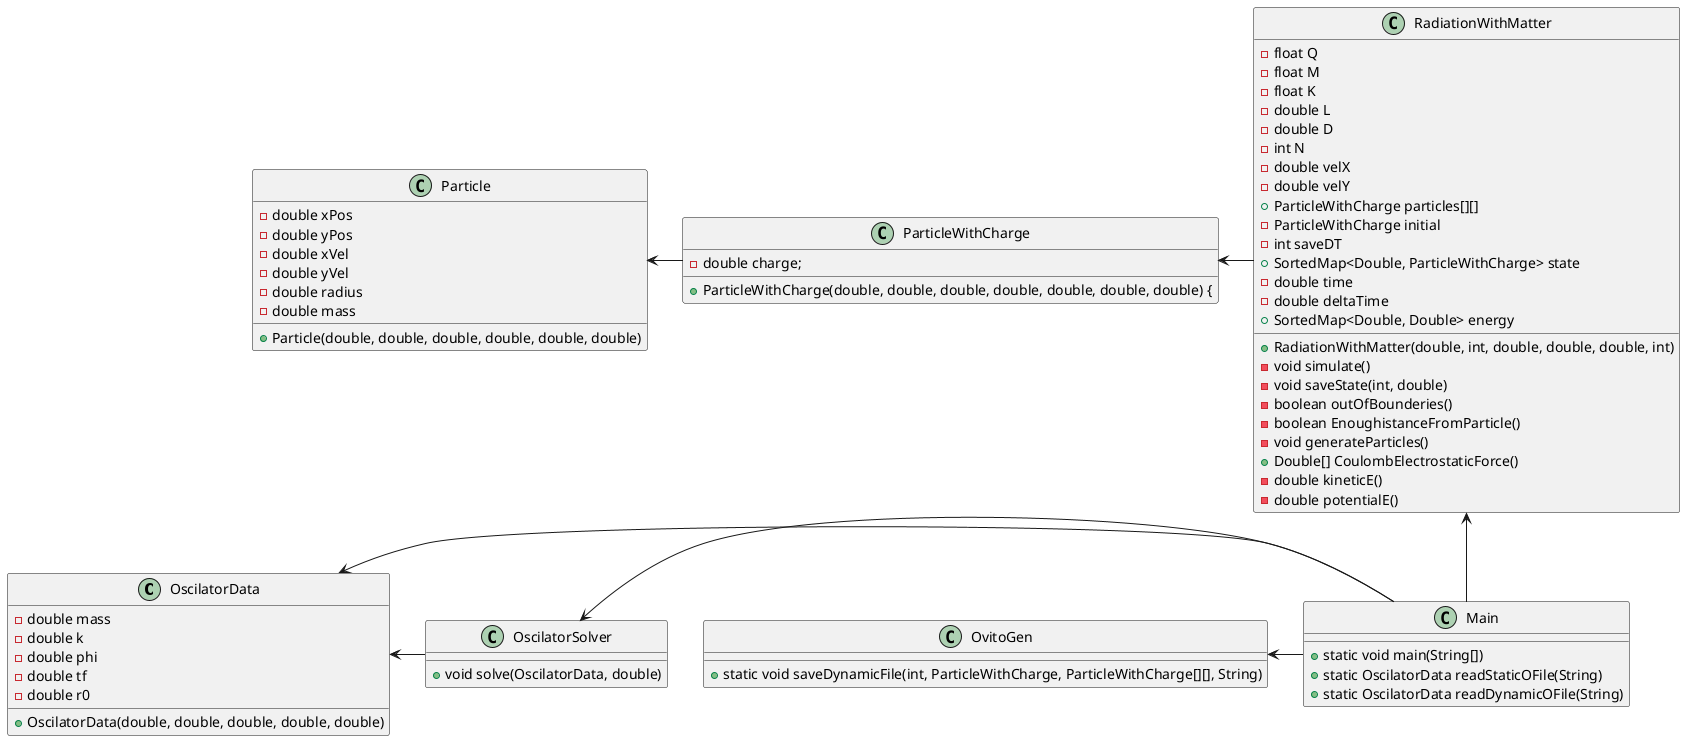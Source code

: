 @startuml
'https://plantuml.com/class-diagram

OscilatorData <- Main
OscilatorData <- OscilatorSolver
OscilatorSolver <- Main
RadiationWithMatter <-- Main
OvitoGen <- Main
Particle <- ParticleWithCharge
ParticleWithCharge <- RadiationWithMatter

class Particle {
    - double xPos
    - double yPos
    - double xVel
    - double yVel
    - double radius
    - double mass

    + Particle(double, double, double, double, double, double)
}

class Main {
    + static void main(String[])
    + static OscilatorData readStaticOFile(String)
    + static OscilatorData readDynamicOFile(String)
}

class OscilatorData {
    - double mass
    - double k
    - double phi
    - double tf
    - double r0

    + OscilatorData(double, double, double, double, double)
}

class OscilatorSolver {
    + void solve(OscilatorData, double)
}

class OvitoGen {
 + static void saveDynamicFile(int, ParticleWithCharge, ParticleWithCharge[][], String)
}

class ParticleWithCharge {
    - double charge;
    + ParticleWithCharge(double, double, double, double, double, double, double) {
}

class RadiationWithMatter {
    - float Q
    - float M
    - float K
    - double L
    - double D
    - int N
    - double velX
    - double velY
    + ParticleWithCharge particles[][]
    - ParticleWithCharge initial
    - int saveDT
    + SortedMap<Double, ParticleWithCharge> state
    - double time
    - double deltaTime
    + SortedMap<Double, Double> energy

    + RadiationWithMatter(double, int, double, double, double, int)
    - void simulate()
    - void saveState(int, double)
    - boolean outOfBounderies()
    - boolean EnoughistanceFromParticle()
    - void generateParticles()
    + Double[] CoulombElectrostaticForce()
    - double kineticE()
    - double potentialE()
}


@enduml